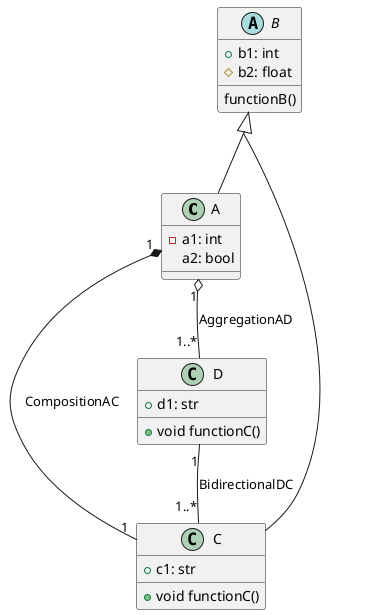@startuml
   skinparam groupInheritance 2

   class A {
      -a1: int
      a2: bool
   }

   abstract class B {
      +b1: int
      #b2: float
      functionB()
   }

   class C {
      +c1: str
      +void functionC()
   }

   class D {
      +d1: str
      +void functionC()
   }

   A "1" o-- "1..*" D: AggregationAD
   A "1" *-- "1" C: CompositionAC
   D "1" -- "1..*" C: BidirectionalDC
   B <|-- A
   B <|-- C
@enduml

context A inv a1ConstraintValue:
"self.a1 > 0"

context C inv c1Unique: 
"C.allInstances() -> isUnique(c1)"